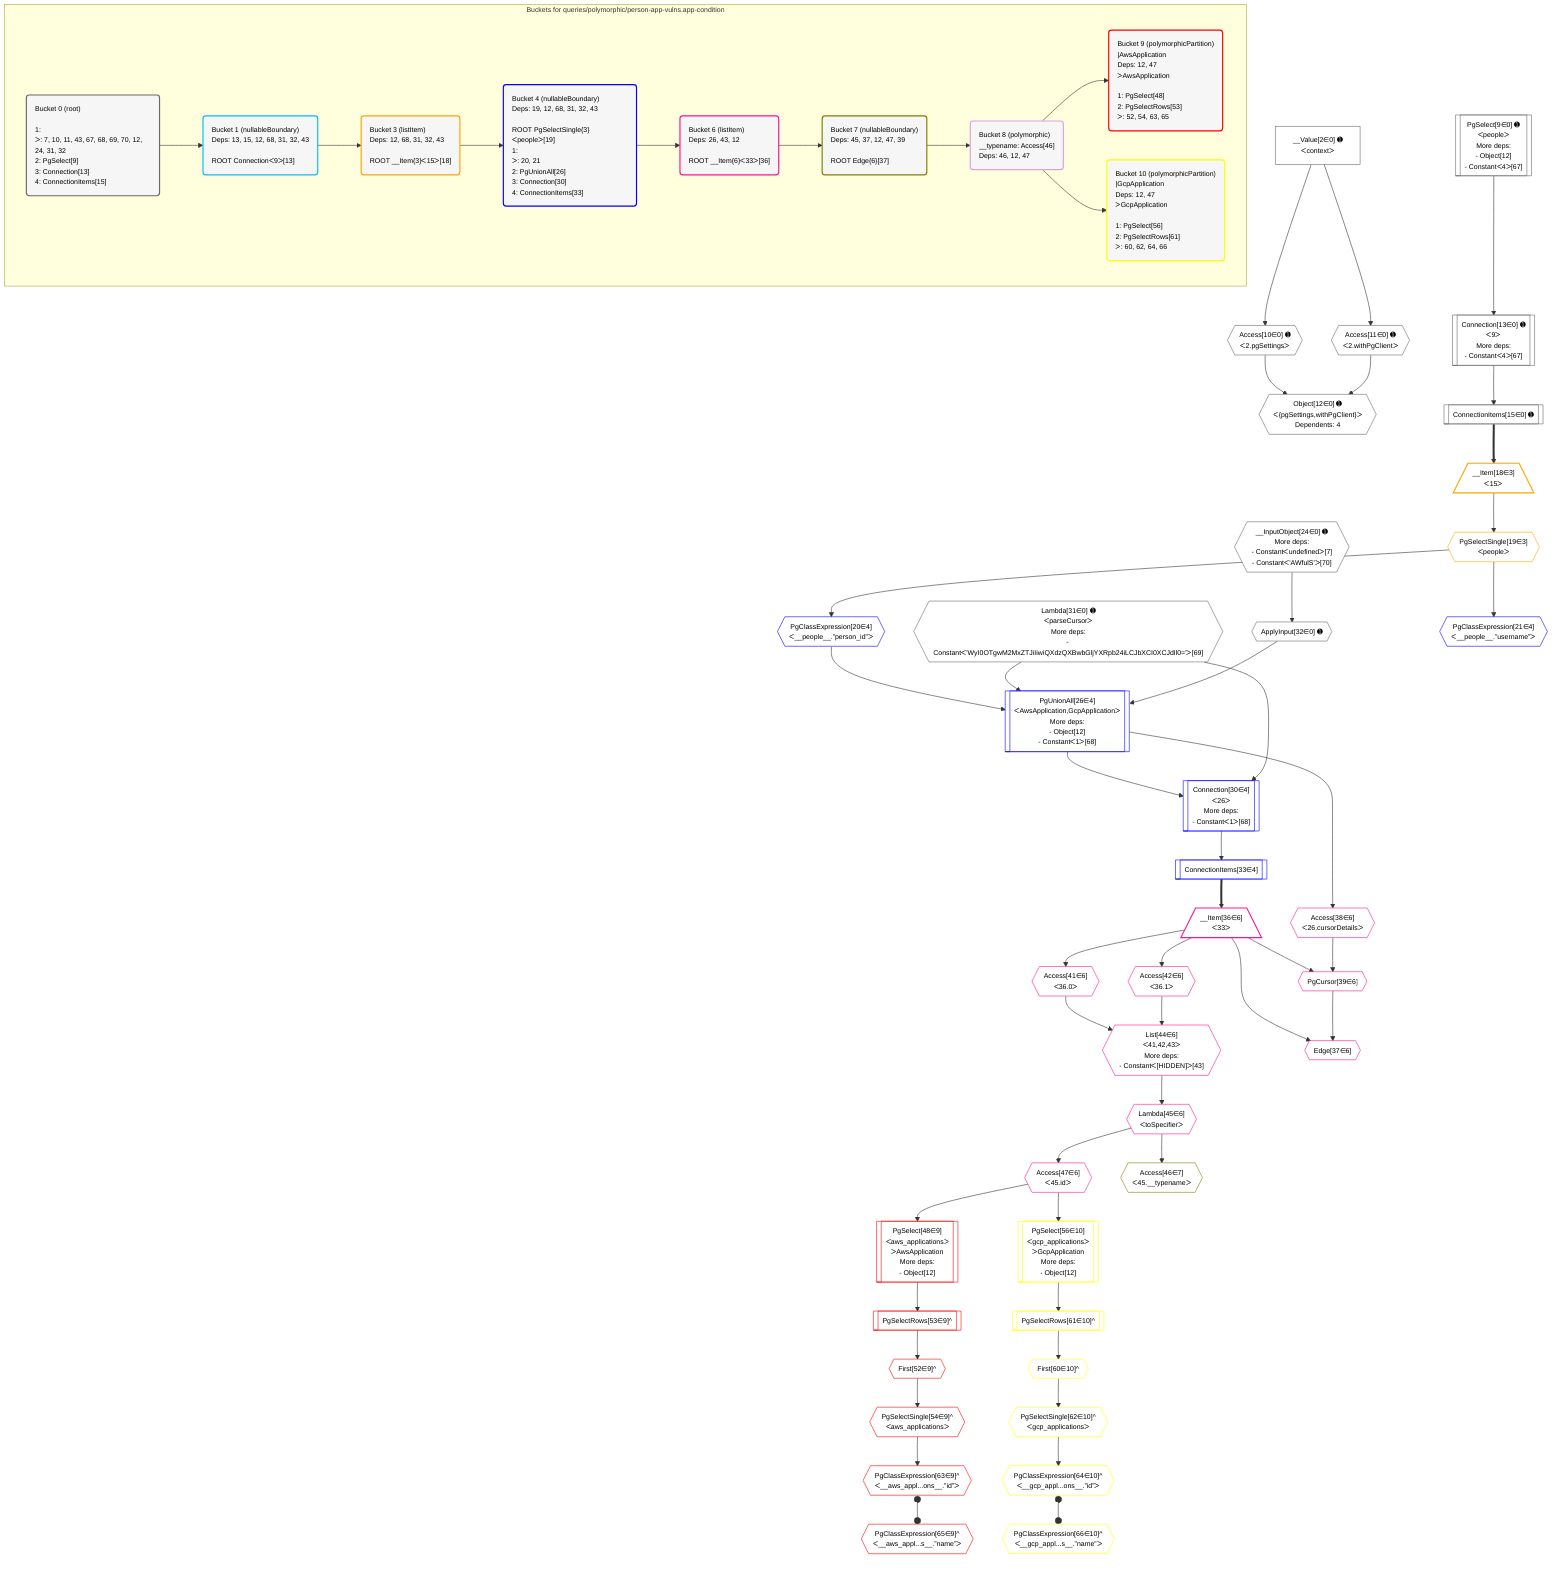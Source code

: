 %%{init: {'themeVariables': { 'fontSize': '12px'}}}%%
graph TD
    classDef path fill:#eee,stroke:#000,color:#000
    classDef plan fill:#fff,stroke-width:1px,color:#000
    classDef itemplan fill:#fff,stroke-width:2px,color:#000
    classDef unbatchedplan fill:#dff,stroke-width:1px,color:#000
    classDef sideeffectplan fill:#fcc,stroke-width:2px,color:#000
    classDef bucket fill:#f6f6f6,color:#000,stroke-width:2px,text-align:left

    subgraph "Buckets for queries/polymorphic/person-app-vulns.app-condition"
    Bucket0("Bucket 0 (root)<br /><br />1: <br />ᐳ: 7, 10, 11, 43, 67, 68, 69, 70, 12, 24, 31, 32<br />2: PgSelect[9]<br />3: Connection[13]<br />4: ConnectionItems[15]"):::bucket
    Bucket1("Bucket 1 (nullableBoundary)<br />Deps: 13, 15, 12, 68, 31, 32, 43<br /><br />ROOT Connectionᐸ9ᐳ[13]"):::bucket
    Bucket3("Bucket 3 (listItem)<br />Deps: 12, 68, 31, 32, 43<br /><br />ROOT __Item{3}ᐸ15ᐳ[18]"):::bucket
    Bucket4("Bucket 4 (nullableBoundary)<br />Deps: 19, 12, 68, 31, 32, 43<br /><br />ROOT PgSelectSingle{3}ᐸpeopleᐳ[19]<br />1: <br />ᐳ: 20, 21<br />2: PgUnionAll[26]<br />3: Connection[30]<br />4: ConnectionItems[33]"):::bucket
    Bucket6("Bucket 6 (listItem)<br />Deps: 26, 43, 12<br /><br />ROOT __Item{6}ᐸ33ᐳ[36]"):::bucket
    Bucket7("Bucket 7 (nullableBoundary)<br />Deps: 45, 37, 12, 47, 39<br /><br />ROOT Edge{6}[37]"):::bucket
    Bucket8("Bucket 8 (polymorphic)<br />__typename: Access[46]<br />Deps: 46, 12, 47"):::bucket
    Bucket9("Bucket 9 (polymorphicPartition)<br />|AwsApplication<br />Deps: 12, 47<br />ᐳAwsApplication<br /><br />1: PgSelect[48]<br />2: PgSelectRows[53]<br />ᐳ: 52, 54, 63, 65"):::bucket
    Bucket10("Bucket 10 (polymorphicPartition)<br />|GcpApplication<br />Deps: 12, 47<br />ᐳGcpApplication<br /><br />1: PgSelect[56]<br />2: PgSelectRows[61]<br />ᐳ: 60, 62, 64, 66"):::bucket
    end
    Bucket0 --> Bucket1
    Bucket1 --> Bucket3
    Bucket3 --> Bucket4
    Bucket4 --> Bucket6
    Bucket6 --> Bucket7
    Bucket7 --> Bucket8
    Bucket8 --> Bucket9 & Bucket10

    %% plan dependencies
    PgSelect9[["PgSelect[9∈0] ➊<br />ᐸpeopleᐳ<br />More deps:<br />- Object[12]<br />- Constantᐸ4ᐳ[67]"]]:::plan
    Object12{{"Object[12∈0] ➊<br />ᐸ{pgSettings,withPgClient}ᐳ<br />Dependents: 4"}}:::plan
    Access10{{"Access[10∈0] ➊<br />ᐸ2.pgSettingsᐳ"}}:::plan
    Access11{{"Access[11∈0] ➊<br />ᐸ2.withPgClientᐳ"}}:::plan
    Access10 & Access11 --> Object12
    Connection13[["Connection[13∈0] ➊<br />ᐸ9ᐳ<br />More deps:<br />- Constantᐸ4ᐳ[67]"]]:::plan
    PgSelect9 --> Connection13
    __InputObject24{{"__InputObject[24∈0] ➊<br />More deps:<br />- Constantᐸundefinedᐳ[7]<br />- Constantᐸ'AWfulS'ᐳ[70]"}}:::plan
    __Value2["__Value[2∈0] ➊<br />ᐸcontextᐳ"]:::plan
    __Value2 --> Access10
    __Value2 --> Access11
    ConnectionItems15[["ConnectionItems[15∈0] ➊"]]:::plan
    Connection13 --> ConnectionItems15
    Lambda31{{"Lambda[31∈0] ➊<br />ᐸparseCursorᐳ<br />More deps:<br />- Constantᐸ'WyI0OTgwM2MxZTJiIiwiQXdzQXBwbGljYXRpb24iLCJbXCI0XCJdIl0='ᐳ[69]"}}:::plan
    ApplyInput32{{"ApplyInput[32∈0] ➊"}}:::plan
    __InputObject24 --> ApplyInput32
    __Item18[/"__Item[18∈3]<br />ᐸ15ᐳ"\]:::itemplan
    ConnectionItems15 ==> __Item18
    PgSelectSingle19{{"PgSelectSingle[19∈3]<br />ᐸpeopleᐳ"}}:::plan
    __Item18 --> PgSelectSingle19
    PgUnionAll26[["PgUnionAll[26∈4]<br />ᐸAwsApplication,GcpApplicationᐳ<br />More deps:<br />- Object[12]<br />- Constantᐸ1ᐳ[68]"]]:::plan
    PgClassExpression20{{"PgClassExpression[20∈4]<br />ᐸ__people__.”person_id”ᐳ"}}:::plan
    PgClassExpression20 & Lambda31 & ApplyInput32 --> PgUnionAll26
    Connection30[["Connection[30∈4]<br />ᐸ26ᐳ<br />More deps:<br />- Constantᐸ1ᐳ[68]"]]:::plan
    PgUnionAll26 & Lambda31 --> Connection30
    PgSelectSingle19 --> PgClassExpression20
    PgClassExpression21{{"PgClassExpression[21∈4]<br />ᐸ__people__.”username”ᐳ"}}:::plan
    PgSelectSingle19 --> PgClassExpression21
    ConnectionItems33[["ConnectionItems[33∈4]"]]:::plan
    Connection30 --> ConnectionItems33
    List44{{"List[44∈6]<br />ᐸ41,42,43ᐳ<br />More deps:<br />- Constantᐸ[HIDDEN]ᐳ[43]"}}:::plan
    Access41{{"Access[41∈6]<br />ᐸ36.0ᐳ"}}:::plan
    Access42{{"Access[42∈6]<br />ᐸ36.1ᐳ"}}:::plan
    Access41 & Access42 --> List44
    Edge37{{"Edge[37∈6]"}}:::plan
    __Item36[/"__Item[36∈6]<br />ᐸ33ᐳ"\]:::itemplan
    PgCursor39{{"PgCursor[39∈6]"}}:::plan
    __Item36 & PgCursor39 --> Edge37
    Access38{{"Access[38∈6]<br />ᐸ26.cursorDetailsᐳ"}}:::plan
    __Item36 & Access38 --> PgCursor39
    ConnectionItems33 ==> __Item36
    PgUnionAll26 --> Access38
    __Item36 --> Access41
    __Item36 --> Access42
    Lambda45{{"Lambda[45∈6]<br />ᐸtoSpecifierᐳ"}}:::plan
    List44 --> Lambda45
    Access47{{"Access[47∈6]<br />ᐸ45.idᐳ"}}:::plan
    Lambda45 --> Access47
    Access46{{"Access[46∈7]<br />ᐸ45.__typenameᐳ"}}:::plan
    Lambda45 --> Access46
    PgSelect48[["PgSelect[48∈9]<br />ᐸaws_applicationsᐳ<br />ᐳAwsApplication<br />More deps:<br />- Object[12]"]]:::plan
    Access47 --> PgSelect48
    First52{{"First[52∈9]^"}}:::plan
    PgSelectRows53[["PgSelectRows[53∈9]^"]]:::plan
    PgSelectRows53 --> First52
    PgSelect48 --> PgSelectRows53
    PgSelectSingle54{{"PgSelectSingle[54∈9]^<br />ᐸaws_applicationsᐳ"}}:::plan
    First52 --> PgSelectSingle54
    PgClassExpression63{{"PgClassExpression[63∈9]^<br />ᐸ__aws_appl...ons__.”id”ᐳ"}}:::plan
    PgSelectSingle54 --> PgClassExpression63
    PgClassExpression65{{"PgClassExpression[65∈9]^<br />ᐸ__aws_appl...s__.”name”ᐳ"}}:::plan
    PgClassExpression63 o--o PgClassExpression65
    PgSelect56[["PgSelect[56∈10]<br />ᐸgcp_applicationsᐳ<br />ᐳGcpApplication<br />More deps:<br />- Object[12]"]]:::plan
    Access47 --> PgSelect56
    First60{{"First[60∈10]^"}}:::plan
    PgSelectRows61[["PgSelectRows[61∈10]^"]]:::plan
    PgSelectRows61 --> First60
    PgSelect56 --> PgSelectRows61
    PgSelectSingle62{{"PgSelectSingle[62∈10]^<br />ᐸgcp_applicationsᐳ"}}:::plan
    First60 --> PgSelectSingle62
    PgClassExpression64{{"PgClassExpression[64∈10]^<br />ᐸ__gcp_appl...ons__.”id”ᐳ"}}:::plan
    PgSelectSingle62 --> PgClassExpression64
    PgClassExpression66{{"PgClassExpression[66∈10]^<br />ᐸ__gcp_appl...s__.”name”ᐳ"}}:::plan
    PgClassExpression64 o--o PgClassExpression66

    %% define steps
    classDef bucket0 stroke:#696969
    class Bucket0,__Value2,PgSelect9,Access10,Access11,Object12,Connection13,ConnectionItems15,__InputObject24,Lambda31,ApplyInput32 bucket0
    classDef bucket1 stroke:#00bfff
    class Bucket1 bucket1
    classDef bucket3 stroke:#ffa500
    class Bucket3,__Item18,PgSelectSingle19 bucket3
    classDef bucket4 stroke:#0000ff
    class Bucket4,PgClassExpression20,PgClassExpression21,PgUnionAll26,Connection30,ConnectionItems33 bucket4
    classDef bucket6 stroke:#ff1493
    class Bucket6,__Item36,Edge37,Access38,PgCursor39,Access41,Access42,List44,Lambda45,Access47 bucket6
    classDef bucket7 stroke:#808000
    class Bucket7,Access46 bucket7
    classDef bucket8 stroke:#dda0dd
    class Bucket8 bucket8
    classDef bucket9 stroke:#ff0000
    class Bucket9,PgSelect48,First52,PgSelectRows53,PgSelectSingle54,PgClassExpression63,PgClassExpression65 bucket9
    classDef bucket10 stroke:#ffff00
    class Bucket10,PgSelect56,First60,PgSelectRows61,PgSelectSingle62,PgClassExpression64,PgClassExpression66 bucket10